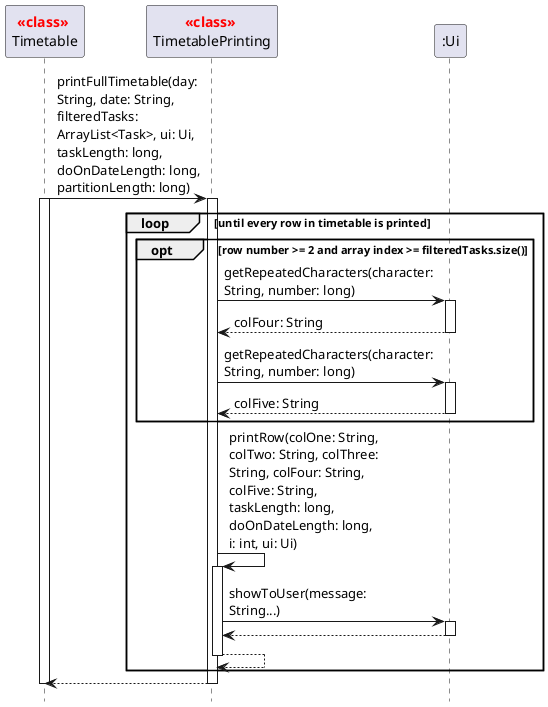 @startuml
skinparam maxMessageSize 150

hide footbox

participant "<font color=red>**<<class>>** \nTimetable" as Timetable
participant "<font color=red>**<<class>>** \nTimetablePrinting" as TimetablePrinting
participant ":Ui" as Ui

Timetable -> TimetablePrinting: printFullTimetable(day: String, date: String, filteredTasks: ArrayList<Task>, ui: Ui, taskLength: long, doOnDateLength: long, partitionLength: long)
activate Timetable


activate TimetablePrinting

loop until every row in timetable is printed

opt row number >= 2 and array index >= filteredTasks.size()
TimetablePrinting -> Ui: getRepeatedCharacters(character: String, number: long)
activate Ui
Ui --> TimetablePrinting: colFour: String
deactivate Ui

TimetablePrinting -> Ui: getRepeatedCharacters(character: String, number: long)
activate Ui
Ui --> TimetablePrinting: colFive: String
deactivate Ui

end

TimetablePrinting -> TimetablePrinting: printRow(colOne: String, colTwo: String, colThree: String, colFour: String, colFive: String, taskLength: long, doOnDateLength: long, i: int, ui: Ui)
activate TimetablePrinting

TimetablePrinting -> Ui: showToUser(message: String...)
activate Ui

Ui --> TimetablePrinting
deactivate Ui
TimetablePrinting --> TimetablePrinting
deactivate TimetablePrinting

end

TimetablePrinting --> Timetable
deactivate TimetablePrinting

deactivate Timetable

@enduml
